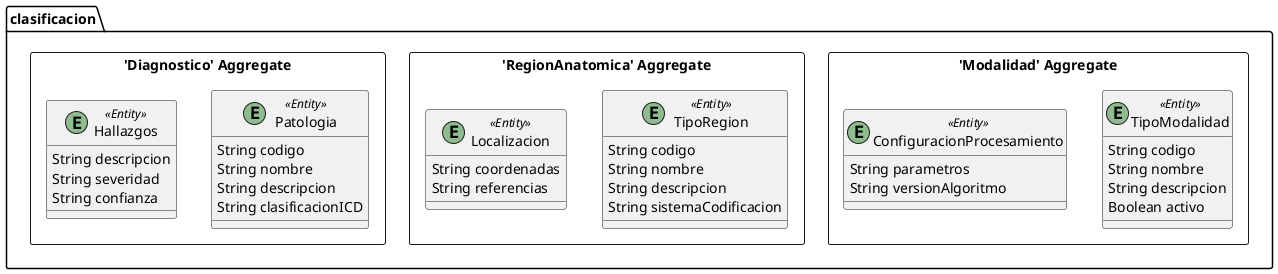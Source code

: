 @startuml

skinparam componentStyle uml2

package clasificacion {
	package "'Modalidad' Aggregate" <<Rectangle>> {
		class TipoModalidad <<(E,DarkSeaGreen) Entity>> {
			String codigo
			String nombre
			String descripcion
			Boolean activo
		}
		class ConfiguracionProcesamiento <<(E,DarkSeaGreen) Entity>> {
			String parametros
			String versionAlgoritmo
		}
	}
	package "'RegionAnatomica' Aggregate" <<Rectangle>> {
		class TipoRegion <<(E,DarkSeaGreen) Entity>> {
			String codigo
			String nombre
			String descripcion
			String sistemaCodificacion
		}
		class Localizacion <<(E,DarkSeaGreen) Entity>> {
			String coordenadas
			String referencias
		}
	}
	package "'Diagnostico' Aggregate" <<Rectangle>> {
		class Patologia <<(E,DarkSeaGreen) Entity>> {
			String codigo
			String nombre
			String descripcion
			String clasificacionICD
		}
		class Hallazgos <<(E,DarkSeaGreen) Entity>> {
			String descripcion
			String severidad
			String confianza
		}
	}
}


@enduml
